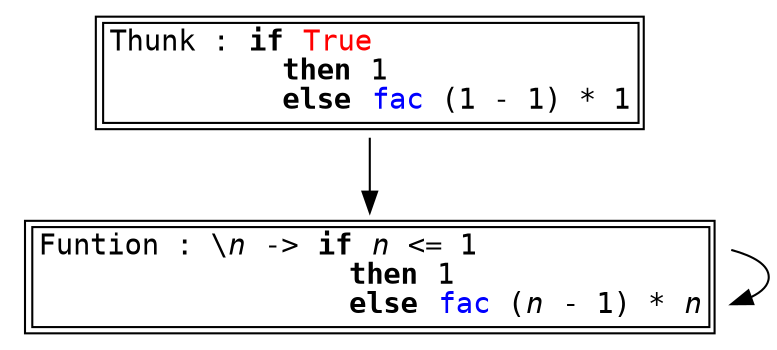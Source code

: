digraph G {
node [ fontname=monospace, shape=plaintext ];
s0[label=<<TABLE ALIGN="LEFT"><TR><TD BALIGN="LEFT" ALIGN="LEFT">Funtion&nbsp;:&nbsp;\<I>n</I>&nbsp;-&gt;&nbsp;<B>if</B>&nbsp;<I>n</I>&nbsp;&lt;=&nbsp;1&nbsp;&nbsp;&nbsp;&nbsp;&nbsp;&nbsp;&nbsp;&nbsp;&nbsp;&nbsp;&nbsp;&nbsp;&nbsp;<BR />&nbsp;&nbsp;&nbsp;&nbsp;&nbsp;&nbsp;&nbsp;&nbsp;&nbsp;&nbsp;&nbsp;&nbsp;&nbsp;&nbsp;&nbsp;&nbsp;&nbsp;&nbsp;<B>then</B>&nbsp;1&nbsp;&nbsp;&nbsp;&nbsp;&nbsp;&nbsp;&nbsp;&nbsp;&nbsp;&nbsp;&nbsp;&nbsp;&nbsp;&nbsp;<BR />&nbsp;&nbsp;&nbsp;&nbsp;&nbsp;&nbsp;&nbsp;&nbsp;&nbsp;&nbsp;&nbsp;&nbsp;&nbsp;&nbsp;&nbsp;&nbsp;&nbsp;&nbsp;<B>else</B>&nbsp;<FONT COLOR="blue">fac</FONT>&nbsp;(<I>n</I>&nbsp;-&nbsp;1)&nbsp;*&nbsp;<I>n</I><BR /></TD></TR></TABLE>>];
s0 -> s0;
s1[label=<<TABLE ALIGN="LEFT"><TR><TD BALIGN="LEFT" ALIGN="LEFT">Thunk&nbsp;:&nbsp;<B>if</B>&nbsp;<FONT COLOR="red">True</FONT>&nbsp;&nbsp;&nbsp;&nbsp;&nbsp;&nbsp;&nbsp;&nbsp;&nbsp;&nbsp;&nbsp;&nbsp;&nbsp;&nbsp;&nbsp;<BR />&nbsp;&nbsp;&nbsp;&nbsp;&nbsp;&nbsp;&nbsp;&nbsp;&nbsp;&nbsp;<B>then</B>&nbsp;1&nbsp;&nbsp;&nbsp;&nbsp;&nbsp;&nbsp;&nbsp;&nbsp;&nbsp;&nbsp;&nbsp;&nbsp;&nbsp;&nbsp;<BR />&nbsp;&nbsp;&nbsp;&nbsp;&nbsp;&nbsp;&nbsp;&nbsp;&nbsp;&nbsp;<B>else</B>&nbsp;<FONT COLOR="blue">fac</FONT>&nbsp;(1&nbsp;-&nbsp;1)&nbsp;*&nbsp;1<BR /></TD></TR></TABLE>>];
s1 -> s0;
}